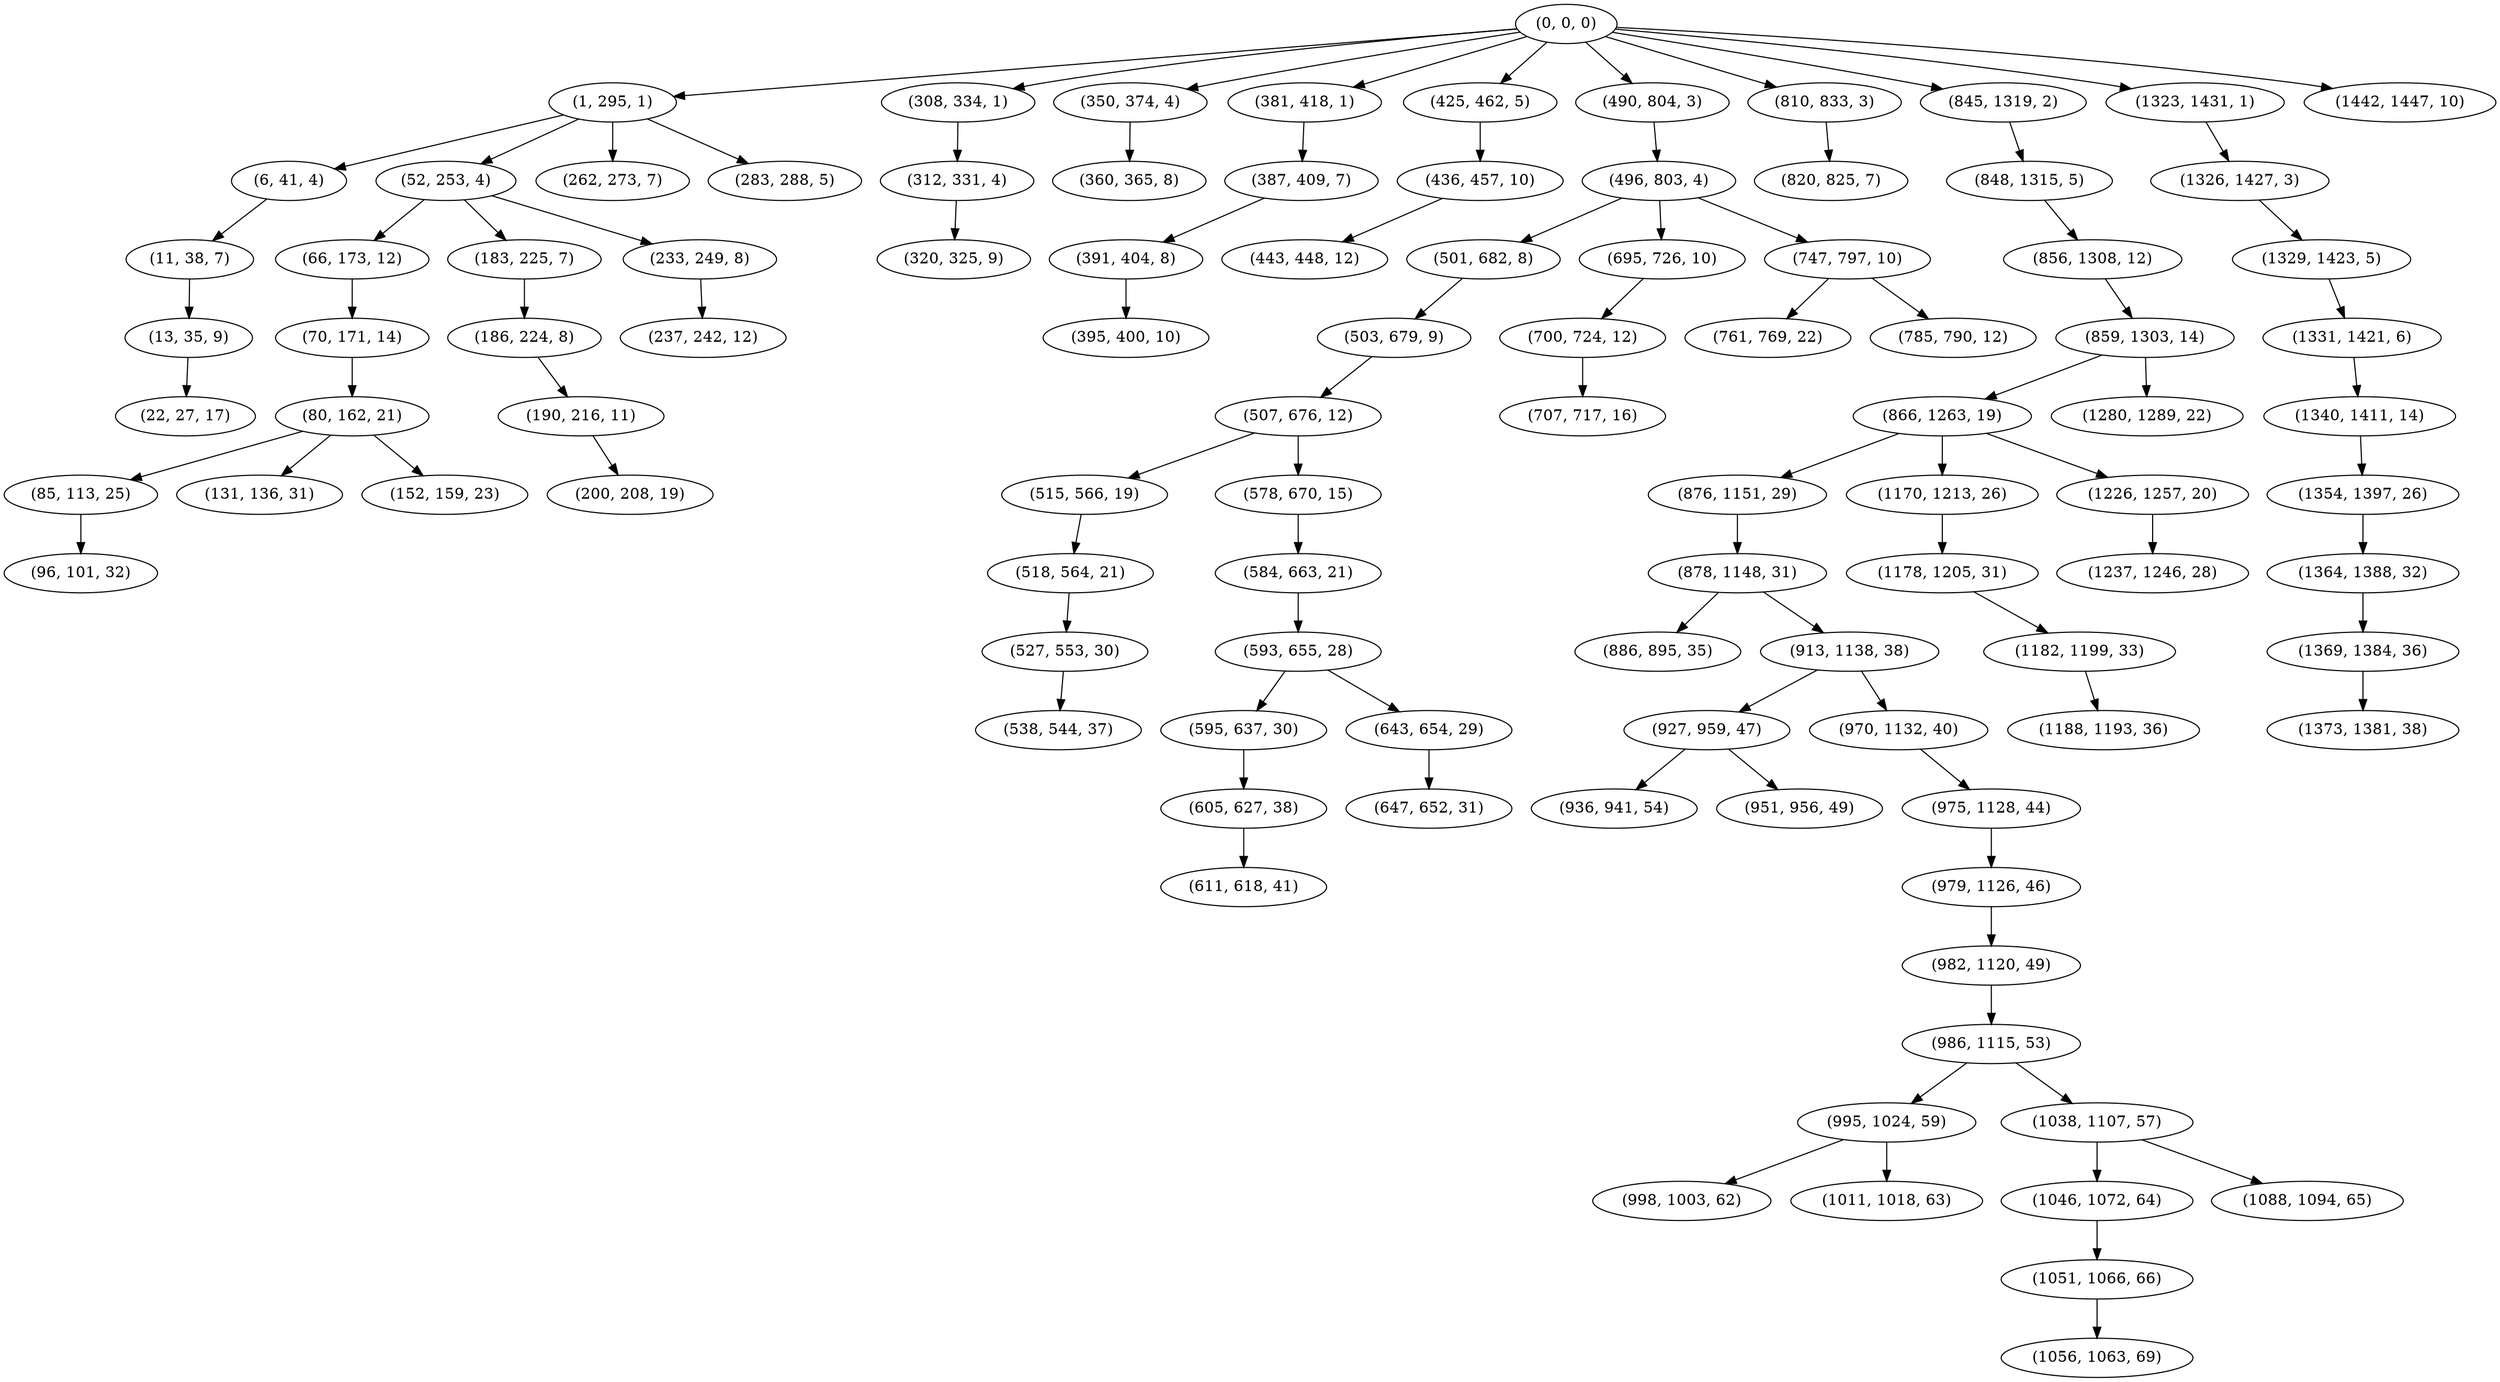 digraph tree {
    "(0, 0, 0)";
    "(1, 295, 1)";
    "(6, 41, 4)";
    "(11, 38, 7)";
    "(13, 35, 9)";
    "(22, 27, 17)";
    "(52, 253, 4)";
    "(66, 173, 12)";
    "(70, 171, 14)";
    "(80, 162, 21)";
    "(85, 113, 25)";
    "(96, 101, 32)";
    "(131, 136, 31)";
    "(152, 159, 23)";
    "(183, 225, 7)";
    "(186, 224, 8)";
    "(190, 216, 11)";
    "(200, 208, 19)";
    "(233, 249, 8)";
    "(237, 242, 12)";
    "(262, 273, 7)";
    "(283, 288, 5)";
    "(308, 334, 1)";
    "(312, 331, 4)";
    "(320, 325, 9)";
    "(350, 374, 4)";
    "(360, 365, 8)";
    "(381, 418, 1)";
    "(387, 409, 7)";
    "(391, 404, 8)";
    "(395, 400, 10)";
    "(425, 462, 5)";
    "(436, 457, 10)";
    "(443, 448, 12)";
    "(490, 804, 3)";
    "(496, 803, 4)";
    "(501, 682, 8)";
    "(503, 679, 9)";
    "(507, 676, 12)";
    "(515, 566, 19)";
    "(518, 564, 21)";
    "(527, 553, 30)";
    "(538, 544, 37)";
    "(578, 670, 15)";
    "(584, 663, 21)";
    "(593, 655, 28)";
    "(595, 637, 30)";
    "(605, 627, 38)";
    "(611, 618, 41)";
    "(643, 654, 29)";
    "(647, 652, 31)";
    "(695, 726, 10)";
    "(700, 724, 12)";
    "(707, 717, 16)";
    "(747, 797, 10)";
    "(761, 769, 22)";
    "(785, 790, 12)";
    "(810, 833, 3)";
    "(820, 825, 7)";
    "(845, 1319, 2)";
    "(848, 1315, 5)";
    "(856, 1308, 12)";
    "(859, 1303, 14)";
    "(866, 1263, 19)";
    "(876, 1151, 29)";
    "(878, 1148, 31)";
    "(886, 895, 35)";
    "(913, 1138, 38)";
    "(927, 959, 47)";
    "(936, 941, 54)";
    "(951, 956, 49)";
    "(970, 1132, 40)";
    "(975, 1128, 44)";
    "(979, 1126, 46)";
    "(982, 1120, 49)";
    "(986, 1115, 53)";
    "(995, 1024, 59)";
    "(998, 1003, 62)";
    "(1011, 1018, 63)";
    "(1038, 1107, 57)";
    "(1046, 1072, 64)";
    "(1051, 1066, 66)";
    "(1056, 1063, 69)";
    "(1088, 1094, 65)";
    "(1170, 1213, 26)";
    "(1178, 1205, 31)";
    "(1182, 1199, 33)";
    "(1188, 1193, 36)";
    "(1226, 1257, 20)";
    "(1237, 1246, 28)";
    "(1280, 1289, 22)";
    "(1323, 1431, 1)";
    "(1326, 1427, 3)";
    "(1329, 1423, 5)";
    "(1331, 1421, 6)";
    "(1340, 1411, 14)";
    "(1354, 1397, 26)";
    "(1364, 1388, 32)";
    "(1369, 1384, 36)";
    "(1373, 1381, 38)";
    "(1442, 1447, 10)";
    "(0, 0, 0)" -> "(1, 295, 1)";
    "(0, 0, 0)" -> "(308, 334, 1)";
    "(0, 0, 0)" -> "(350, 374, 4)";
    "(0, 0, 0)" -> "(381, 418, 1)";
    "(0, 0, 0)" -> "(425, 462, 5)";
    "(0, 0, 0)" -> "(490, 804, 3)";
    "(0, 0, 0)" -> "(810, 833, 3)";
    "(0, 0, 0)" -> "(845, 1319, 2)";
    "(0, 0, 0)" -> "(1323, 1431, 1)";
    "(0, 0, 0)" -> "(1442, 1447, 10)";
    "(1, 295, 1)" -> "(6, 41, 4)";
    "(1, 295, 1)" -> "(52, 253, 4)";
    "(1, 295, 1)" -> "(262, 273, 7)";
    "(1, 295, 1)" -> "(283, 288, 5)";
    "(6, 41, 4)" -> "(11, 38, 7)";
    "(11, 38, 7)" -> "(13, 35, 9)";
    "(13, 35, 9)" -> "(22, 27, 17)";
    "(52, 253, 4)" -> "(66, 173, 12)";
    "(52, 253, 4)" -> "(183, 225, 7)";
    "(52, 253, 4)" -> "(233, 249, 8)";
    "(66, 173, 12)" -> "(70, 171, 14)";
    "(70, 171, 14)" -> "(80, 162, 21)";
    "(80, 162, 21)" -> "(85, 113, 25)";
    "(80, 162, 21)" -> "(131, 136, 31)";
    "(80, 162, 21)" -> "(152, 159, 23)";
    "(85, 113, 25)" -> "(96, 101, 32)";
    "(183, 225, 7)" -> "(186, 224, 8)";
    "(186, 224, 8)" -> "(190, 216, 11)";
    "(190, 216, 11)" -> "(200, 208, 19)";
    "(233, 249, 8)" -> "(237, 242, 12)";
    "(308, 334, 1)" -> "(312, 331, 4)";
    "(312, 331, 4)" -> "(320, 325, 9)";
    "(350, 374, 4)" -> "(360, 365, 8)";
    "(381, 418, 1)" -> "(387, 409, 7)";
    "(387, 409, 7)" -> "(391, 404, 8)";
    "(391, 404, 8)" -> "(395, 400, 10)";
    "(425, 462, 5)" -> "(436, 457, 10)";
    "(436, 457, 10)" -> "(443, 448, 12)";
    "(490, 804, 3)" -> "(496, 803, 4)";
    "(496, 803, 4)" -> "(501, 682, 8)";
    "(496, 803, 4)" -> "(695, 726, 10)";
    "(496, 803, 4)" -> "(747, 797, 10)";
    "(501, 682, 8)" -> "(503, 679, 9)";
    "(503, 679, 9)" -> "(507, 676, 12)";
    "(507, 676, 12)" -> "(515, 566, 19)";
    "(507, 676, 12)" -> "(578, 670, 15)";
    "(515, 566, 19)" -> "(518, 564, 21)";
    "(518, 564, 21)" -> "(527, 553, 30)";
    "(527, 553, 30)" -> "(538, 544, 37)";
    "(578, 670, 15)" -> "(584, 663, 21)";
    "(584, 663, 21)" -> "(593, 655, 28)";
    "(593, 655, 28)" -> "(595, 637, 30)";
    "(593, 655, 28)" -> "(643, 654, 29)";
    "(595, 637, 30)" -> "(605, 627, 38)";
    "(605, 627, 38)" -> "(611, 618, 41)";
    "(643, 654, 29)" -> "(647, 652, 31)";
    "(695, 726, 10)" -> "(700, 724, 12)";
    "(700, 724, 12)" -> "(707, 717, 16)";
    "(747, 797, 10)" -> "(761, 769, 22)";
    "(747, 797, 10)" -> "(785, 790, 12)";
    "(810, 833, 3)" -> "(820, 825, 7)";
    "(845, 1319, 2)" -> "(848, 1315, 5)";
    "(848, 1315, 5)" -> "(856, 1308, 12)";
    "(856, 1308, 12)" -> "(859, 1303, 14)";
    "(859, 1303, 14)" -> "(866, 1263, 19)";
    "(859, 1303, 14)" -> "(1280, 1289, 22)";
    "(866, 1263, 19)" -> "(876, 1151, 29)";
    "(866, 1263, 19)" -> "(1170, 1213, 26)";
    "(866, 1263, 19)" -> "(1226, 1257, 20)";
    "(876, 1151, 29)" -> "(878, 1148, 31)";
    "(878, 1148, 31)" -> "(886, 895, 35)";
    "(878, 1148, 31)" -> "(913, 1138, 38)";
    "(913, 1138, 38)" -> "(927, 959, 47)";
    "(913, 1138, 38)" -> "(970, 1132, 40)";
    "(927, 959, 47)" -> "(936, 941, 54)";
    "(927, 959, 47)" -> "(951, 956, 49)";
    "(970, 1132, 40)" -> "(975, 1128, 44)";
    "(975, 1128, 44)" -> "(979, 1126, 46)";
    "(979, 1126, 46)" -> "(982, 1120, 49)";
    "(982, 1120, 49)" -> "(986, 1115, 53)";
    "(986, 1115, 53)" -> "(995, 1024, 59)";
    "(986, 1115, 53)" -> "(1038, 1107, 57)";
    "(995, 1024, 59)" -> "(998, 1003, 62)";
    "(995, 1024, 59)" -> "(1011, 1018, 63)";
    "(1038, 1107, 57)" -> "(1046, 1072, 64)";
    "(1038, 1107, 57)" -> "(1088, 1094, 65)";
    "(1046, 1072, 64)" -> "(1051, 1066, 66)";
    "(1051, 1066, 66)" -> "(1056, 1063, 69)";
    "(1170, 1213, 26)" -> "(1178, 1205, 31)";
    "(1178, 1205, 31)" -> "(1182, 1199, 33)";
    "(1182, 1199, 33)" -> "(1188, 1193, 36)";
    "(1226, 1257, 20)" -> "(1237, 1246, 28)";
    "(1323, 1431, 1)" -> "(1326, 1427, 3)";
    "(1326, 1427, 3)" -> "(1329, 1423, 5)";
    "(1329, 1423, 5)" -> "(1331, 1421, 6)";
    "(1331, 1421, 6)" -> "(1340, 1411, 14)";
    "(1340, 1411, 14)" -> "(1354, 1397, 26)";
    "(1354, 1397, 26)" -> "(1364, 1388, 32)";
    "(1364, 1388, 32)" -> "(1369, 1384, 36)";
    "(1369, 1384, 36)" -> "(1373, 1381, 38)";
}
